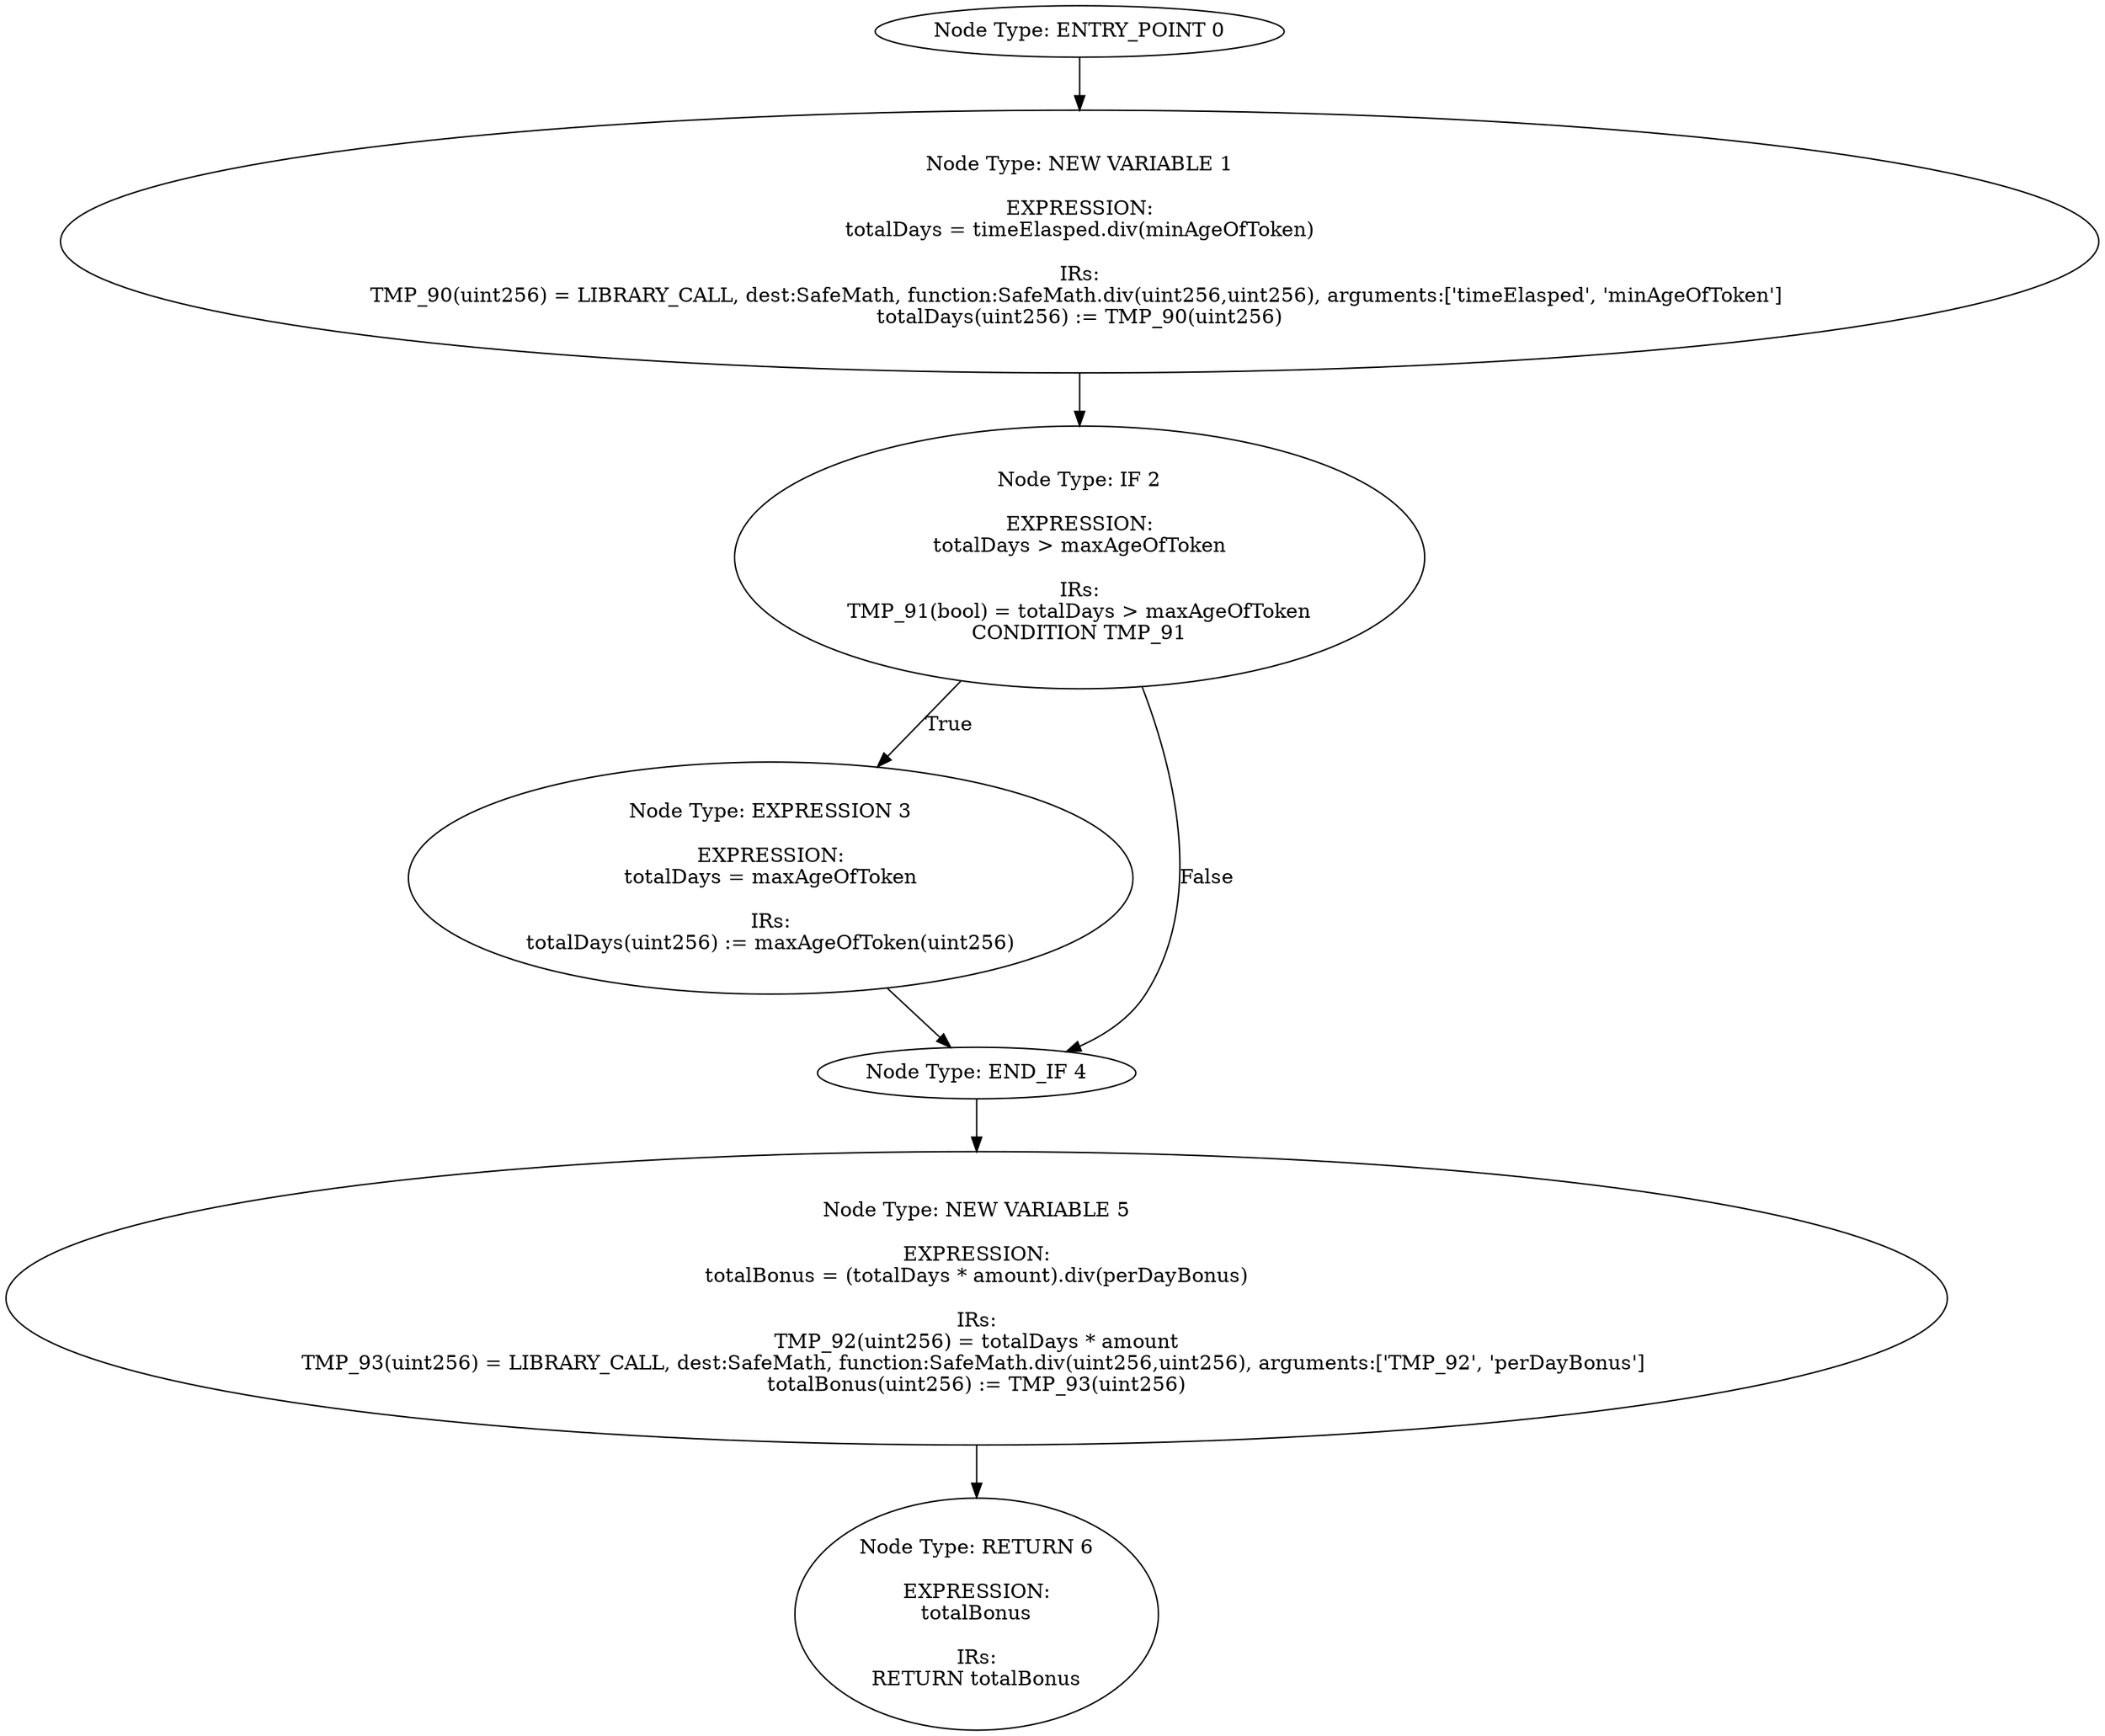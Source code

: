 digraph{
0[label="Node Type: ENTRY_POINT 0
"];
0->1;
1[label="Node Type: NEW VARIABLE 1

EXPRESSION:
totalDays = timeElasped.div(minAgeOfToken)

IRs:
TMP_90(uint256) = LIBRARY_CALL, dest:SafeMath, function:SafeMath.div(uint256,uint256), arguments:['timeElasped', 'minAgeOfToken'] 
totalDays(uint256) := TMP_90(uint256)"];
1->2;
2[label="Node Type: IF 2

EXPRESSION:
totalDays > maxAgeOfToken

IRs:
TMP_91(bool) = totalDays > maxAgeOfToken
CONDITION TMP_91"];
2->3[label="True"];
2->4[label="False"];
3[label="Node Type: EXPRESSION 3

EXPRESSION:
totalDays = maxAgeOfToken

IRs:
totalDays(uint256) := maxAgeOfToken(uint256)"];
3->4;
4[label="Node Type: END_IF 4
"];
4->5;
5[label="Node Type: NEW VARIABLE 5

EXPRESSION:
totalBonus = (totalDays * amount).div(perDayBonus)

IRs:
TMP_92(uint256) = totalDays * amount
TMP_93(uint256) = LIBRARY_CALL, dest:SafeMath, function:SafeMath.div(uint256,uint256), arguments:['TMP_92', 'perDayBonus'] 
totalBonus(uint256) := TMP_93(uint256)"];
5->6;
6[label="Node Type: RETURN 6

EXPRESSION:
totalBonus

IRs:
RETURN totalBonus"];
}
